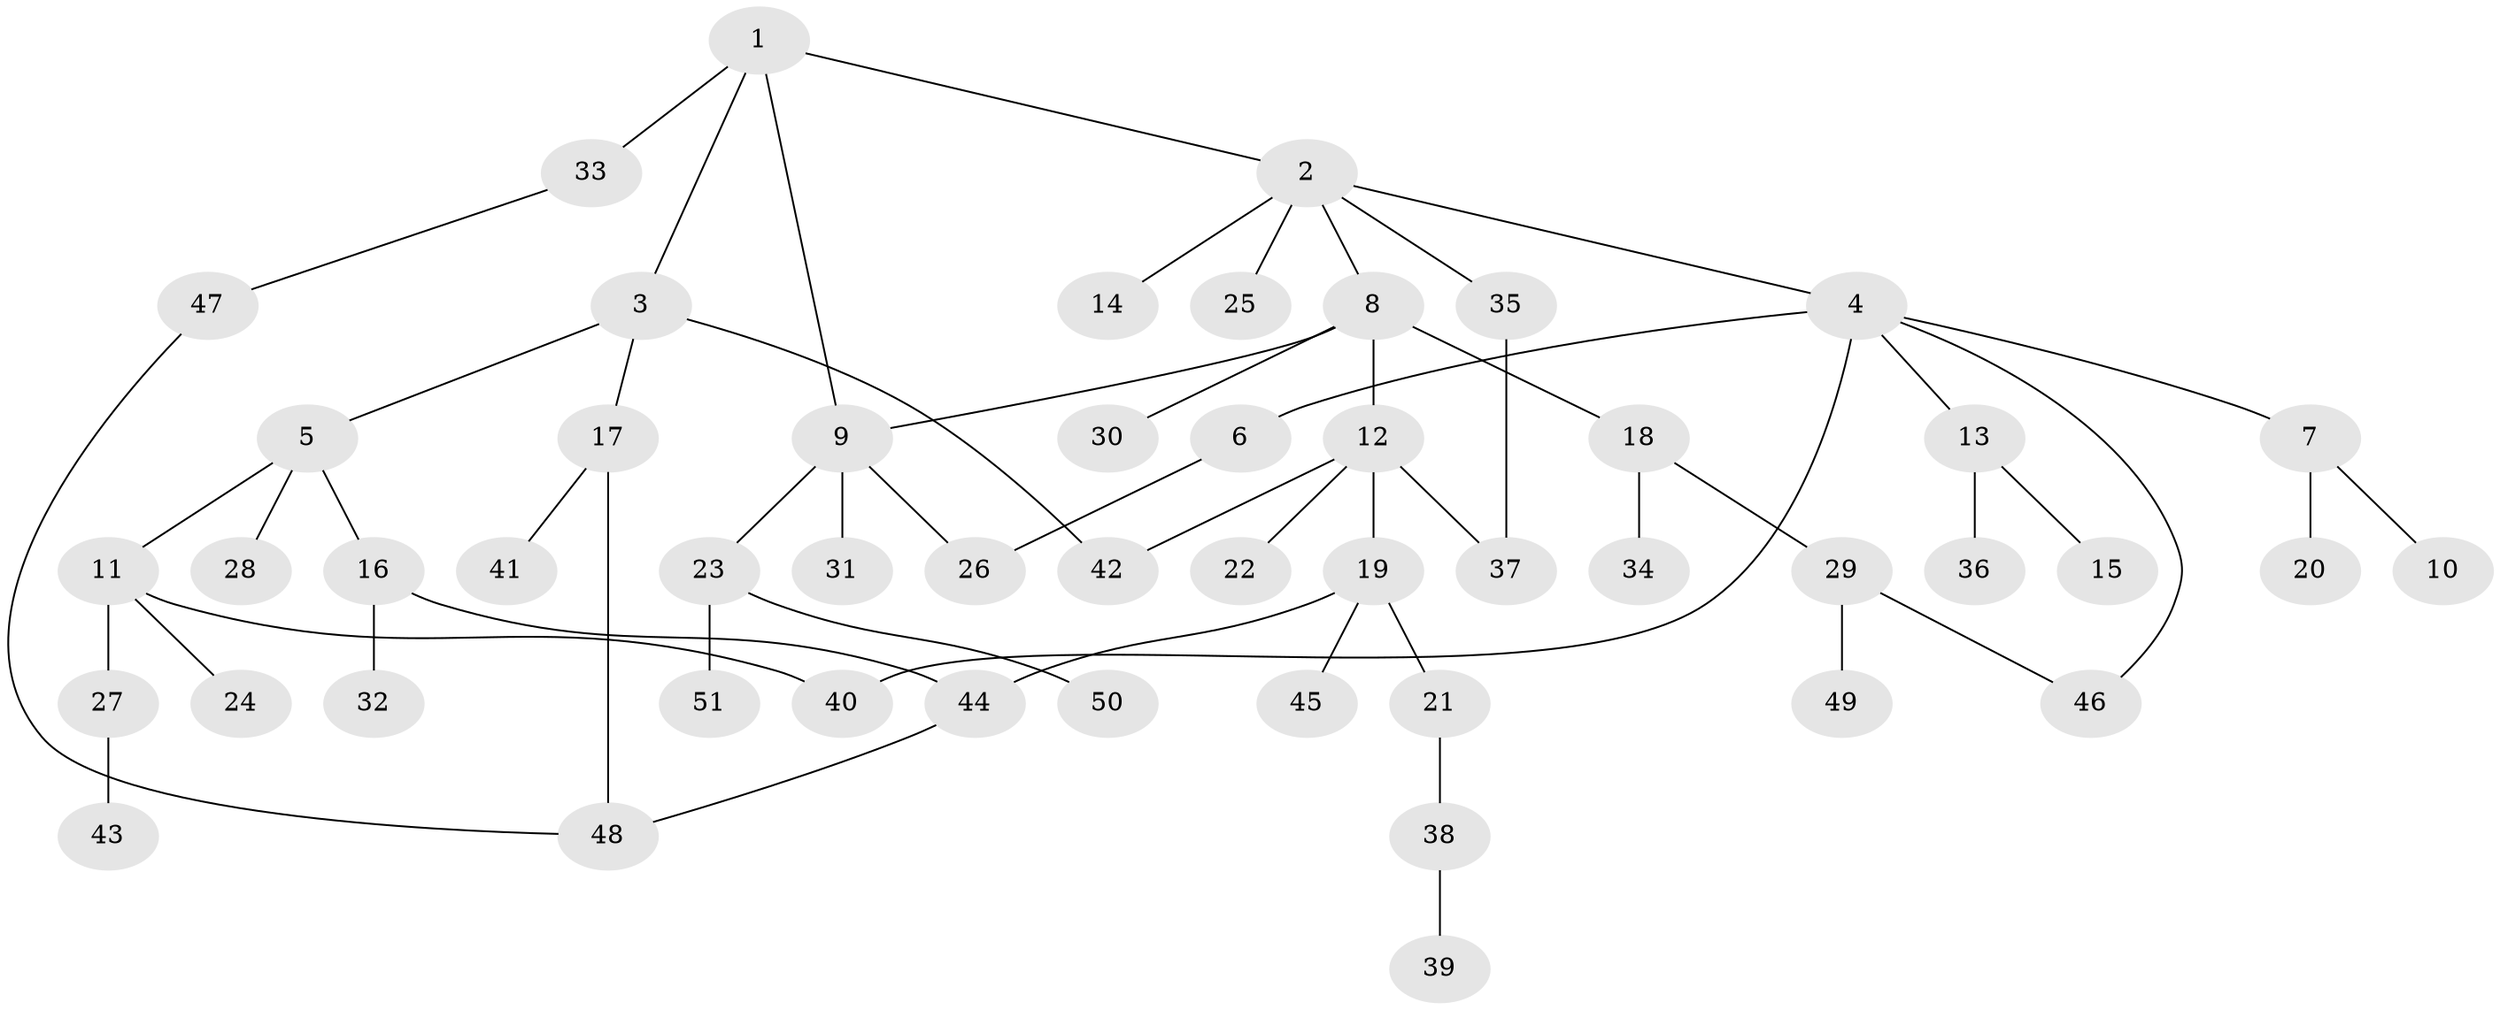 // Generated by graph-tools (version 1.1) at 2025/41/03/09/25 04:41:27]
// undirected, 51 vertices, 59 edges
graph export_dot {
graph [start="1"]
  node [color=gray90,style=filled];
  1;
  2;
  3;
  4;
  5;
  6;
  7;
  8;
  9;
  10;
  11;
  12;
  13;
  14;
  15;
  16;
  17;
  18;
  19;
  20;
  21;
  22;
  23;
  24;
  25;
  26;
  27;
  28;
  29;
  30;
  31;
  32;
  33;
  34;
  35;
  36;
  37;
  38;
  39;
  40;
  41;
  42;
  43;
  44;
  45;
  46;
  47;
  48;
  49;
  50;
  51;
  1 -- 2;
  1 -- 3;
  1 -- 33;
  1 -- 9;
  2 -- 4;
  2 -- 8;
  2 -- 14;
  2 -- 25;
  2 -- 35;
  3 -- 5;
  3 -- 17;
  3 -- 42;
  4 -- 6;
  4 -- 7;
  4 -- 13;
  4 -- 46;
  4 -- 40;
  5 -- 11;
  5 -- 16;
  5 -- 28;
  6 -- 26;
  7 -- 10;
  7 -- 20;
  8 -- 9;
  8 -- 12;
  8 -- 18;
  8 -- 30;
  9 -- 23;
  9 -- 26;
  9 -- 31;
  11 -- 24;
  11 -- 27;
  11 -- 40;
  12 -- 19;
  12 -- 22;
  12 -- 37;
  12 -- 42;
  13 -- 15;
  13 -- 36;
  16 -- 32;
  16 -- 44;
  17 -- 41;
  17 -- 48;
  18 -- 29;
  18 -- 34;
  19 -- 21;
  19 -- 45;
  19 -- 44;
  21 -- 38;
  23 -- 50;
  23 -- 51;
  27 -- 43;
  29 -- 49;
  29 -- 46;
  33 -- 47;
  35 -- 37;
  38 -- 39;
  44 -- 48;
  47 -- 48;
}
